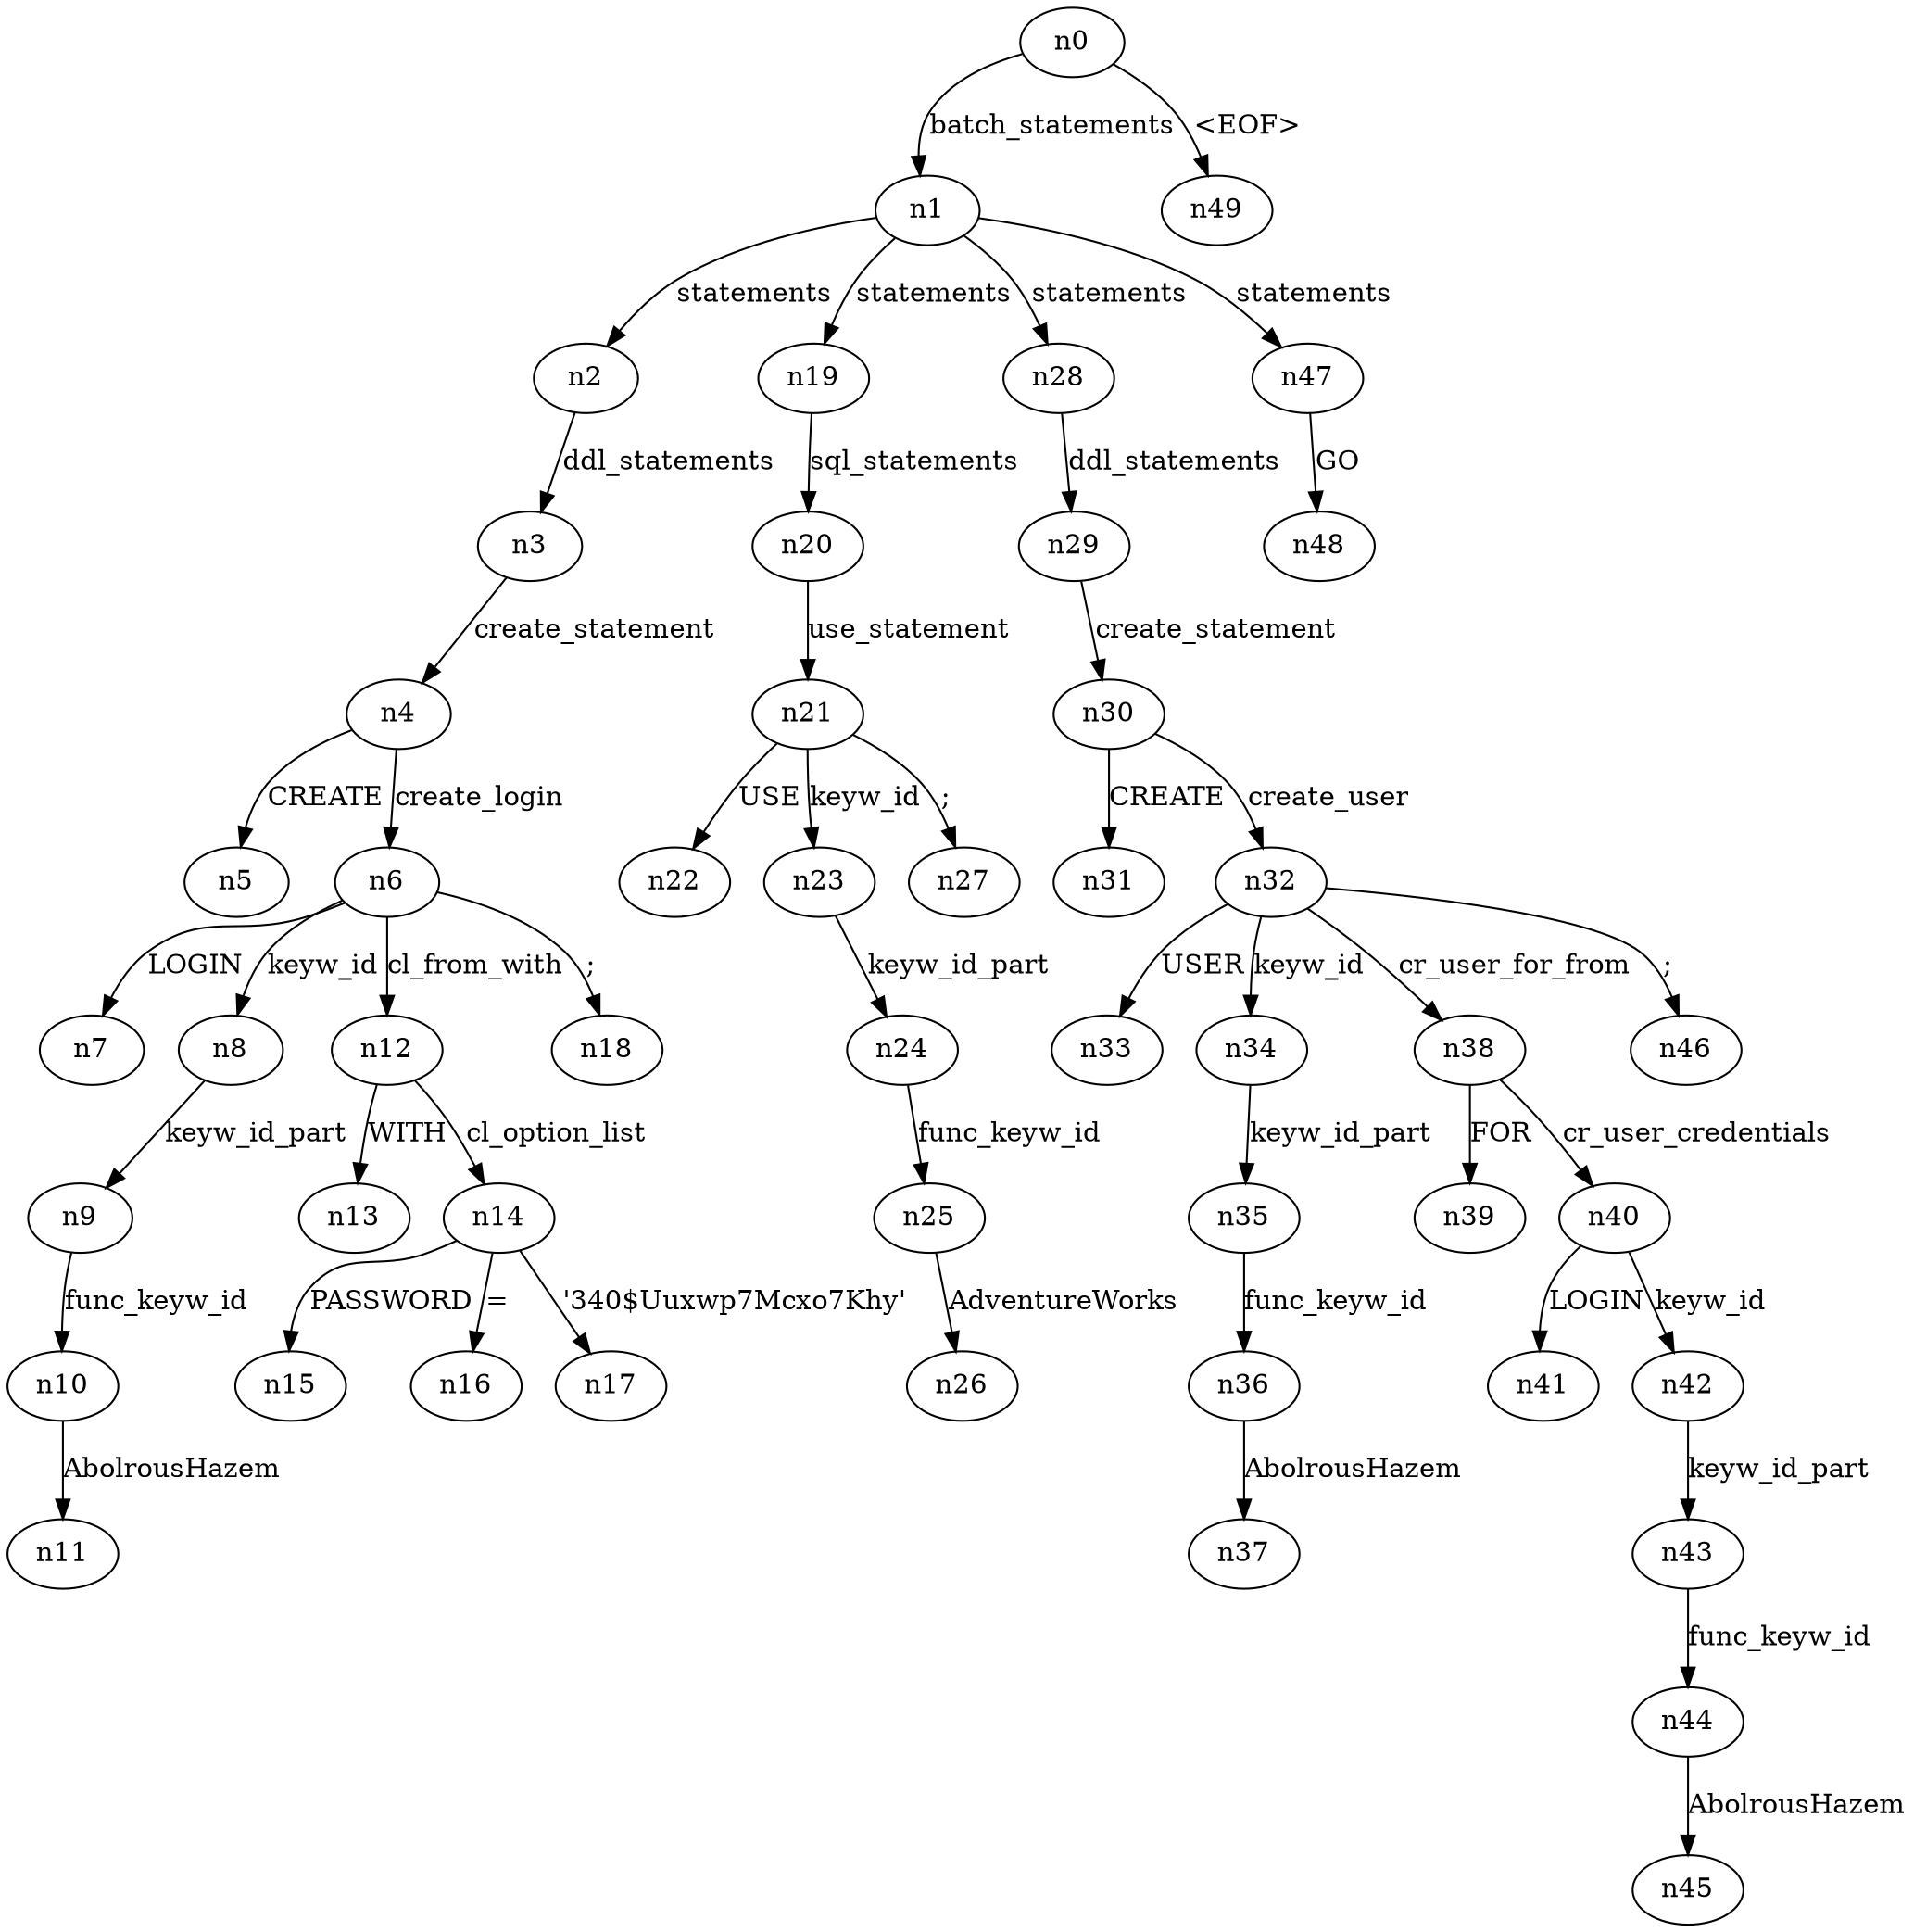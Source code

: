 digraph ParseTree {
  n0 -> n1 [label="batch_statements"];
  n1 -> n2 [label="statements"];
  n2 -> n3 [label="ddl_statements"];
  n3 -> n4 [label="create_statement"];
  n4 -> n5 [label="CREATE"];
  n4 -> n6 [label="create_login"];
  n6 -> n7 [label="LOGIN"];
  n6 -> n8 [label="keyw_id"];
  n8 -> n9 [label="keyw_id_part"];
  n9 -> n10 [label="func_keyw_id"];
  n10 -> n11 [label="AbolrousHazem"];
  n6 -> n12 [label="cl_from_with"];
  n12 -> n13 [label="WITH"];
  n12 -> n14 [label="cl_option_list"];
  n14 -> n15 [label="PASSWORD"];
  n14 -> n16 [label="="];
  n14 -> n17 [label="'340$Uuxwp7Mcxo7Khy'"];
  n6 -> n18 [label=";"];
  n1 -> n19 [label="statements"];
  n19 -> n20 [label="sql_statements"];
  n20 -> n21 [label="use_statement"];
  n21 -> n22 [label="USE"];
  n21 -> n23 [label="keyw_id"];
  n23 -> n24 [label="keyw_id_part"];
  n24 -> n25 [label="func_keyw_id"];
  n25 -> n26 [label="AdventureWorks"];
  n21 -> n27 [label=";"];
  n1 -> n28 [label="statements"];
  n28 -> n29 [label="ddl_statements"];
  n29 -> n30 [label="create_statement"];
  n30 -> n31 [label="CREATE"];
  n30 -> n32 [label="create_user"];
  n32 -> n33 [label="USER"];
  n32 -> n34 [label="keyw_id"];
  n34 -> n35 [label="keyw_id_part"];
  n35 -> n36 [label="func_keyw_id"];
  n36 -> n37 [label="AbolrousHazem"];
  n32 -> n38 [label="cr_user_for_from"];
  n38 -> n39 [label="FOR"];
  n38 -> n40 [label="cr_user_credentials"];
  n40 -> n41 [label="LOGIN"];
  n40 -> n42 [label="keyw_id"];
  n42 -> n43 [label="keyw_id_part"];
  n43 -> n44 [label="func_keyw_id"];
  n44 -> n45 [label="AbolrousHazem"];
  n32 -> n46 [label=";"];
  n1 -> n47 [label="statements"];
  n47 -> n48 [label="GO"];
  n0 -> n49 [label="<EOF>"];
}